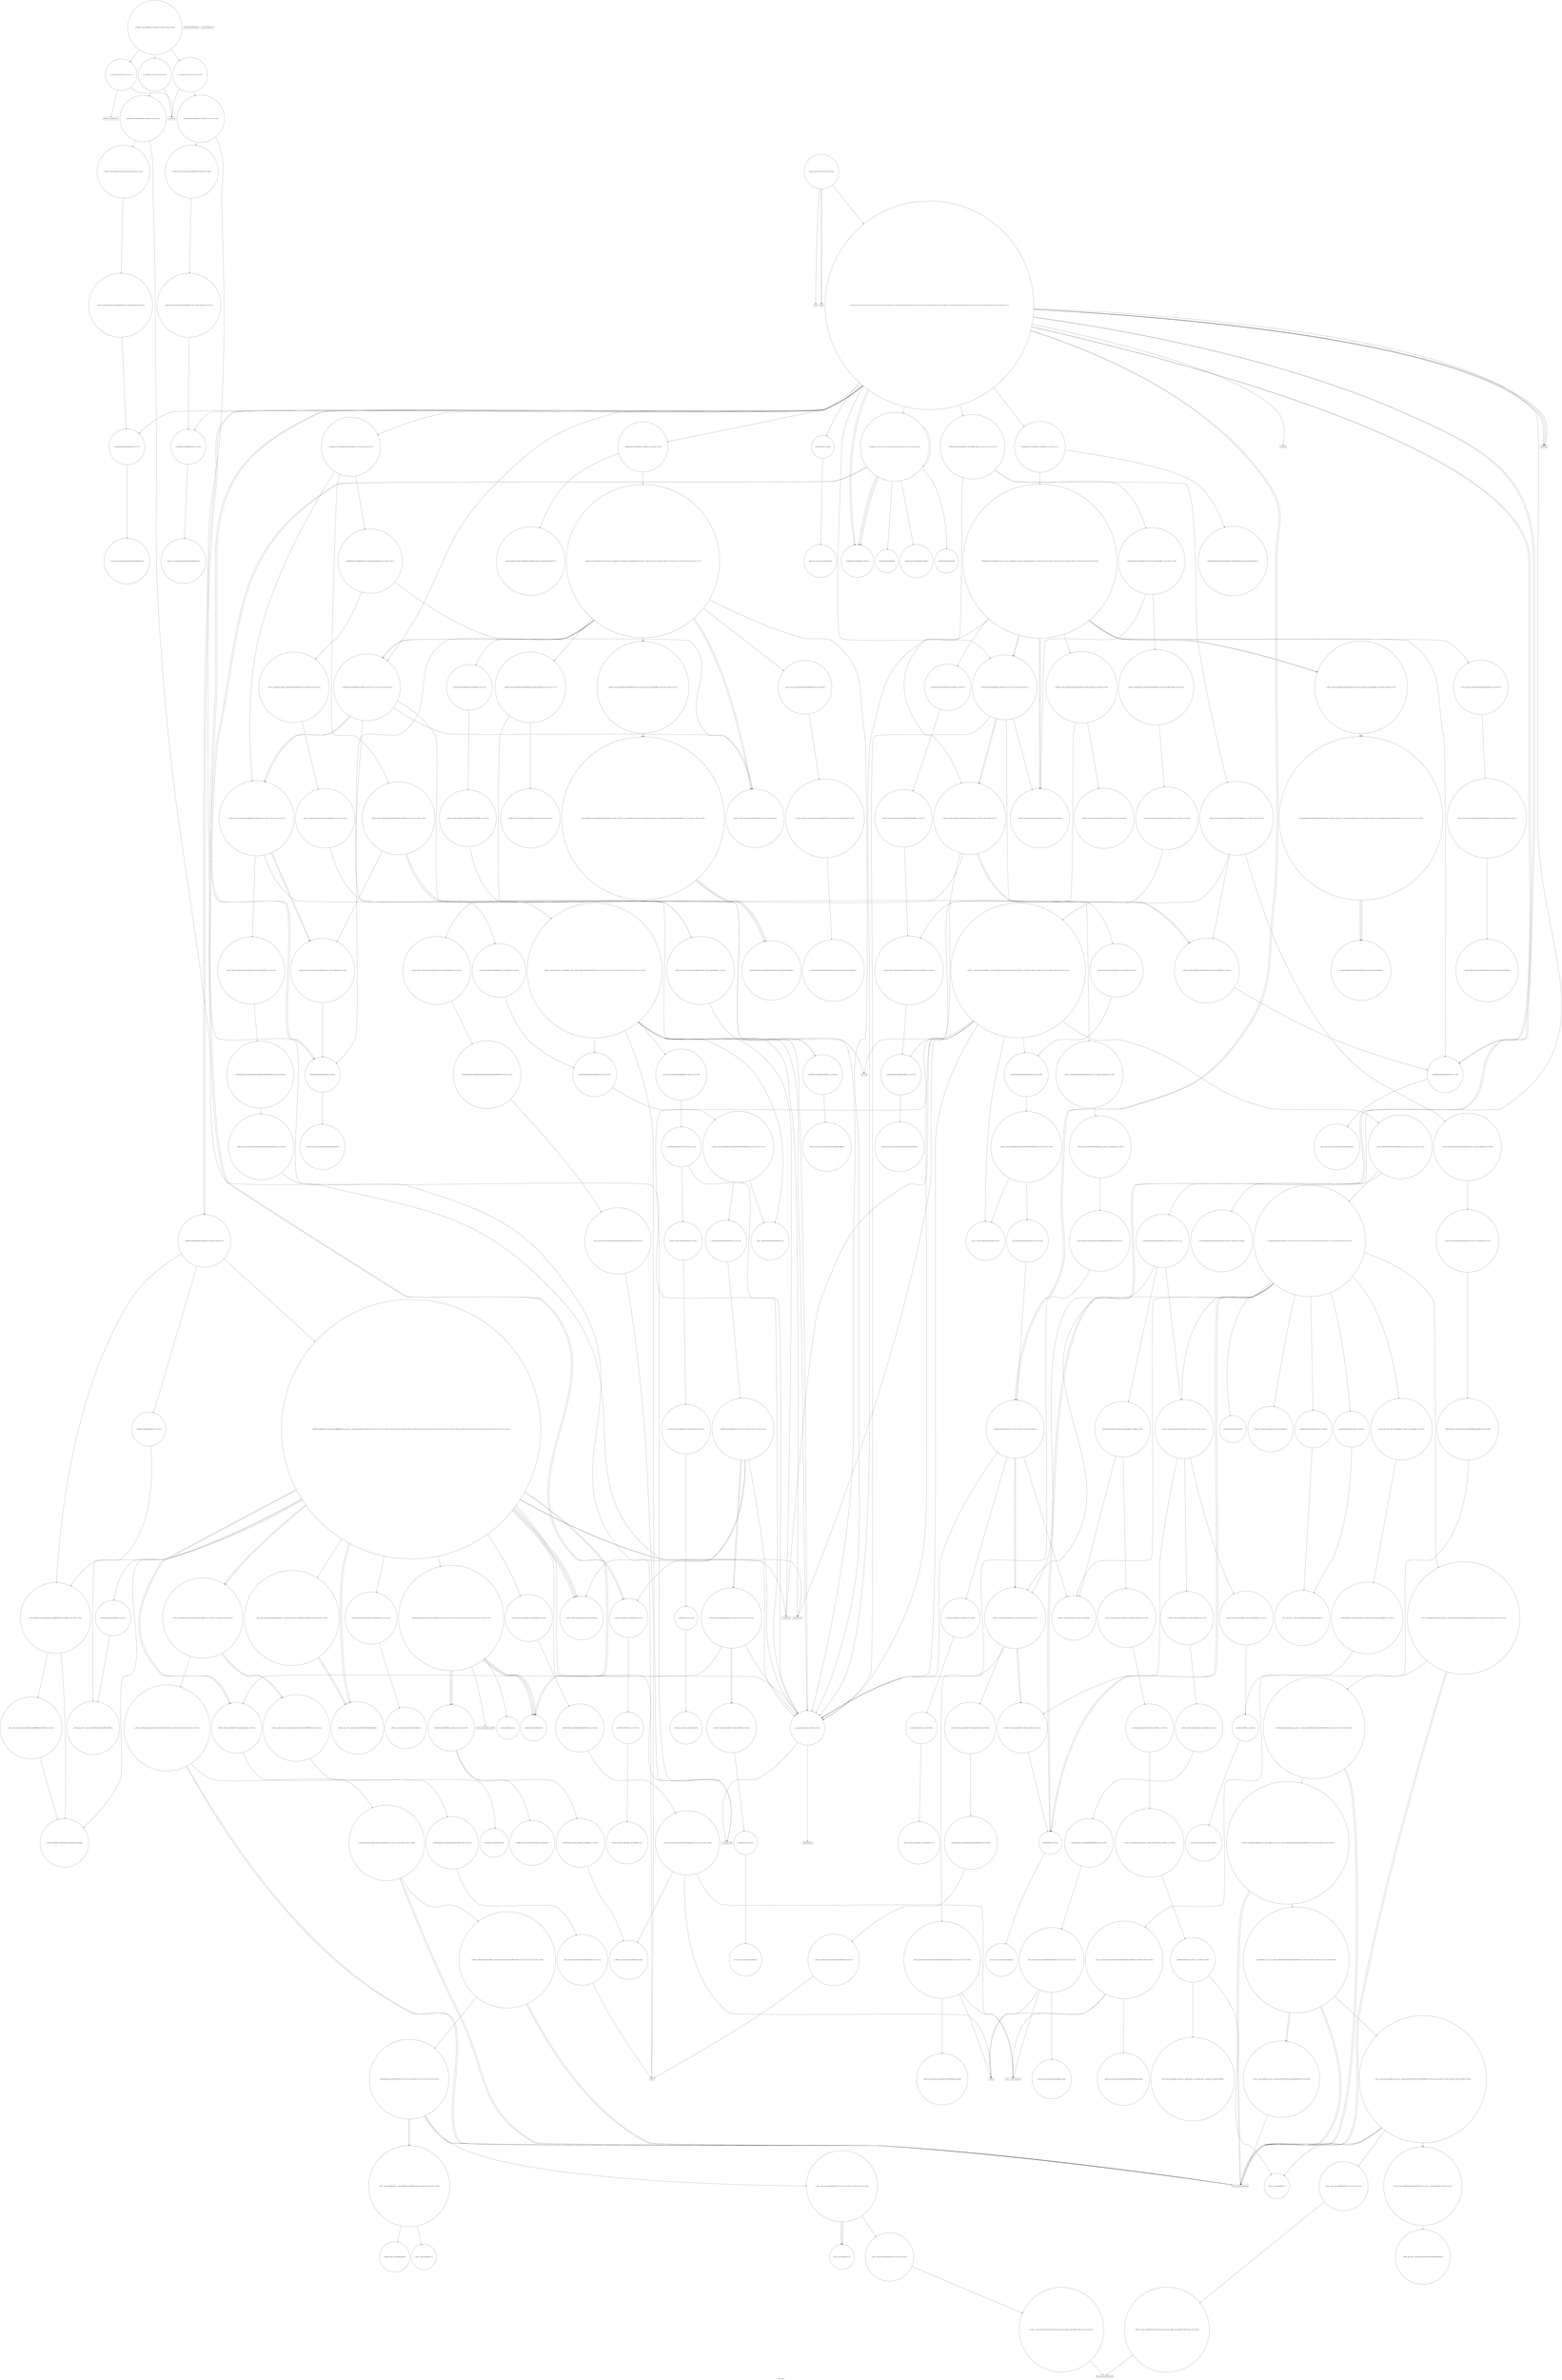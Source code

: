 digraph "Call Graph" {
	label="Call Graph";

	Node0x556609c2b2c0 [shape=record,shape=circle,label="{__cxx_global_var_init|{<s0>1|<s1>2}}"];
	Node0x556609c2b2c0:s0 -> Node0x556609c2b340[color=black];
	Node0x556609c2b2c0:s1 -> Node0x55660a0755b0[color=black];
	Node0x55660a07ce70 [shape=record,shape=circle,label="{_ZNSt12_Destroy_auxILb1EE9__destroyIPxEEvT_S3_}"];
	Node0x55660a076cb0 [shape=record,shape=Mrecord,label="{__cxa_rethrow}"];
	Node0x55660a075b30 [shape=record,shape=circle,label="{_ZNKSt6vectorIiSaIiEE4sizeEv}"];
	Node0x55660a079550 [shape=record,shape=circle,label="{_ZSt7forwardIRKSt6vectorIxSaIxEEEOT_RNSt16remove_referenceIS5_E4typeE}"];
	Node0x55660a0773b0 [shape=record,shape=circle,label="{_ZNKSt12_Vector_baseISt6vectorIiSaIiEESaIS2_EE19_M_get_Tp_allocatorEv}"];
	Node0x55660a076230 [shape=record,shape=circle,label="{_ZNSt6vectorIS_IxSaIxEESaIS1_EEaSEOS3_|{<s0>76|<s1>77}}"];
	Node0x55660a076230:s0 -> Node0x55660a079fd0[color=black];
	Node0x55660a076230:s1 -> Node0x55660a079f50[color=black];
	Node0x55660a079c50 [shape=record,shape=circle,label="{_ZSt12__miter_baseIN9__gnu_cxx17__normal_iteratorIPKxSt6vectorIxSaIxEEEEET_S8_|{<s0>350}}"];
	Node0x55660a079c50:s0 -> Node0x55660a07bb70[color=black];
	Node0x55660a077ab0 [shape=record,shape=circle,label="{_ZNSt6vectorIiSaIiEE5beginEv|{<s0>227}}"];
	Node0x55660a077ab0:s0 -> Node0x55660a07b870[color=black];
	Node0x55660a076930 [shape=record,shape=circle,label="{_ZSt8_DestroyIPSt6vectorIxSaIxEES2_EvT_S4_RSaIT0_E|{<s0>93}}"];
	Node0x55660a076930:s0 -> Node0x55660a076ab0[color=black];
	Node0x55660a07a350 [shape=record,shape=circle,label="{_ZNSt12_Vector_baseISt6vectorIxSaIxEESaIS2_EEC2ERKS3_|{<s0>373}}"];
	Node0x55660a07a350:s0 -> Node0x55660a07cff0[color=black];
	Node0x55660a07b9f0 [shape=record,shape=circle,label="{_ZSt22__uninitialized_copy_aISt13move_iteratorIPiES1_iET0_T_S4_S3_RSaIT1_E|{<s0>240|<s1>241|<s2>242}}"];
	Node0x55660a07b9f0:s0 -> Node0x55660a07bb70[color=black];
	Node0x55660a07b9f0:s1 -> Node0x55660a07bb70[color=black];
	Node0x55660a07b9f0:s2 -> Node0x55660a07baf0[color=black];
	Node0x55660a078050 [shape=record,shape=circle,label="{_ZNSt12_Vector_baseISt6vectorIiSaIiEESaIS2_EE12_Vector_implC2Ev|{<s0>107}}"];
	Node0x55660a078050:s0 -> Node0x55660a075d30[color=black];
	Node0x55660a07c0f0 [shape=record,shape=circle,label="{_ZNSt13move_iteratorIPiEC2ES0_}"];
	Node0x55660a078750 [shape=record,shape=circle,label="{_ZNSt12_Destroy_auxILb1EE9__destroyIPiEEvT_S3_}"];
	Node0x55660a07c7f0 [shape=record,shape=circle,label="{_ZNK9__gnu_cxx13new_allocatorIxE8max_sizeEv}"];
	Node0x55660a078e50 [shape=record,shape=circle,label="{_ZNSt12_Vector_baseISt6vectorIiSaIiEESaIS2_EE12_Vector_implC2ERKS3_|{<s0>142}}"];
	Node0x55660a078e50:s0 -> Node0x55660a077430[color=black];
	Node0x556609c2b340 [shape=record,shape=Mrecord,label="{_ZNSt8ios_base4InitC1Ev}"];
	Node0x55660a07cef0 [shape=record,shape=circle,label="{_ZNSt12_Vector_baseISt6vectorIxSaIxEESaIS2_EEC2EmRKS3_|{<s0>290|<s1>291|<s2>292}}"];
	Node0x55660a07cef0:s0 -> Node0x55660a07cff0[color=black];
	Node0x55660a07cef0:s1 -> Node0x55660a07d070[color=black];
	Node0x55660a07cef0:s2 -> Node0x55660a077d50[color=black];
	Node0x55660a076d30 [shape=record,shape=Mrecord,label="{__cxa_end_catch}"];
	Node0x55660a075bb0 [shape=record,shape=circle,label="{_ZNSt6vectorIiSaIiEEixEm}"];
	Node0x55660a0795d0 [shape=record,shape=circle,label="{_ZNSt6vectorIxSaIxEEC2ERKS1_|{<s0>314|<s1>315|<s2>316|<s3>317|<s4>318|<s5>319|<s6>320|<s7>321|<s8>322|<s9>323|<s10>324}}"];
	Node0x55660a0795d0:s0 -> Node0x55660a079650[color=black];
	Node0x55660a0795d0:s1 -> Node0x55660a079750[color=black];
	Node0x55660a0795d0:s2 -> Node0x55660a0796d0[color=black];
	Node0x55660a0795d0:s3 -> Node0x55660a07c2f0[color=black];
	Node0x55660a0795d0:s4 -> Node0x55660a0763b0[color=black];
	Node0x55660a0795d0:s5 -> Node0x55660a079850[color=black];
	Node0x55660a0795d0:s6 -> Node0x55660a0798d0[color=black];
	Node0x55660a0795d0:s7 -> Node0x55660a07c8f0[color=black];
	Node0x55660a0795d0:s8 -> Node0x55660a0797d0[color=black];
	Node0x55660a0795d0:s9 -> Node0x55660a0763b0[color=black];
	Node0x55660a0795d0:s10 -> Node0x55660a07c3f0[color=black];
	Node0x55660a077430 [shape=record,shape=circle,label="{_ZNSaISt6vectorIiSaIiEEEC2ERKS2_|{<s0>183}}"];
	Node0x55660a077430:s0 -> Node0x55660a078f50[color=black];
	Node0x55660a0762b0 [shape=record,shape=circle,label="{_ZNSaISt6vectorIxSaIxEEED2Ev|{<s0>78}}"];
	Node0x55660a0762b0:s0 -> Node0x55660a077f50[color=black];
	Node0x55660a079cd0 [shape=record,shape=circle,label="{_ZSt13__copy_move_aILb0EPKxPxET1_T0_S4_S3_|{<s0>351}}"];
	Node0x55660a079cd0:s0 -> Node0x55660a079dd0[color=black];
	Node0x55660a077b30 [shape=record,shape=circle,label="{_ZNSt12_Vector_baseIiSaIiEE11_M_allocateEm|{<s0>228}}"];
	Node0x55660a077b30:s0 -> Node0x55660a07b8f0[color=black];
	Node0x55660a0769b0 [shape=record,shape=circle,label="{_ZNSt12_Vector_baseISt6vectorIxSaIxEESaIS2_EE19_M_get_Tp_allocatorEv}"];
	Node0x55660a07a3d0 [shape=record,shape=circle,label="{_ZSt4swapIPSt6vectorIxSaIxEEENSt9enable_ifIXsr6__and_ISt6__not_ISt15__is_tuple_likeIT_EESt21is_move_constructibleIS7_ESt18is_move_assignableIS7_EEE5valueEvE4typeERS7_SG_|{<s0>374|<s1>375|<s2>376}}"];
	Node0x55660a07a3d0:s0 -> Node0x55660a07a450[color=black];
	Node0x55660a07a3d0:s1 -> Node0x55660a07a450[color=black];
	Node0x55660a07a3d0:s2 -> Node0x55660a07a450[color=black];
	Node0x55660a07ba70 [shape=record,shape=circle,label="{_ZSt32__make_move_if_noexcept_iteratorIiSt13move_iteratorIPiEET0_PT_|{<s0>243}}"];
	Node0x55660a07ba70:s0 -> Node0x55660a07c0f0[color=black];
	Node0x55660a0780d0 [shape=record,shape=circle,label="{_ZN9__gnu_cxx13new_allocatorISt6vectorIiSaIiEEEC2Ev}"];
	Node0x55660a07c170 [shape=record,shape=circle,label="{_ZN9__gnu_cxx13new_allocatorIiE7destroyIiEEvPT_}"];
	Node0x55660a0787d0 [shape=record,shape=circle,label="{_ZNSt12_Vector_baseIiSaIiEE13_M_deallocateEPim|{<s0>128}}"];
	Node0x55660a0787d0:s0 -> Node0x55660a0788d0[color=black];
	Node0x55660a07c870 [shape=record,shape=circle,label="{_ZSt24__uninitialized_fill_n_aIPxmxxET_S1_T0_RKT1_RSaIT2_E|{<s0>280}}"];
	Node0x55660a07c870:s0 -> Node0x55660a07c970[color=black];
	Node0x55660a078ed0 [shape=record,shape=circle,label="{_ZNSt12_Vector_baseISt6vectorIiSaIiEESaIS2_EE17_M_create_storageEm|{<s0>143}}"];
	Node0x55660a078ed0:s0 -> Node0x55660a078fd0[color=black];
	Node0x55660a075530 [shape=record,shape=Mrecord,label="{_ZNSt8ios_base4InitD1Ev}"];
	Node0x55660a07cf70 [shape=record,shape=circle,label="{_ZNSt6vectorIS_IxSaIxEESaIS1_EE18_M_fill_initializeEmRKS1_|{<s0>293|<s1>294}}"];
	Node0x55660a07cf70:s0 -> Node0x55660a0769b0[color=black];
	Node0x55660a07cf70:s1 -> Node0x55660a07d370[color=black];
	Node0x55660a076db0 [shape=record,shape=Mrecord,label="{llvm.trap}"];
	Node0x55660a075c30 [shape=record,shape=circle,label="{_Z5solvev|{<s0>30|<s1>31|<s2>32|<s3>33|<s4>34|<s5>35|<s6>36|<s7>37|<s8>38|<s9>39|<s10>40|<s11>41|<s12>42|<s13>43|<s14>44|<s15>45|<s16>46|<s17>47|<s18>48|<s19>49|<s20>50|<s21>51|<s22>52|<s23>53|<s24>54|<s25>55|<s26>56|<s27>57}}"];
	Node0x55660a075c30:s0 -> Node0x55660a075cb0[color=black];
	Node0x55660a075c30:s1 -> Node0x55660a075cb0[color=black];
	Node0x55660a075c30:s2 -> Node0x55660a075d30[color=black];
	Node0x55660a075c30:s3 -> Node0x55660a075db0[color=black];
	Node0x55660a075c30:s4 -> Node0x55660a075eb0[color=black];
	Node0x55660a075c30:s5 -> Node0x55660a0758b0[color=black];
	Node0x55660a075c30:s6 -> Node0x55660a075f30[color=black];
	Node0x55660a075c30:s7 -> Node0x55660a075cb0[color=black];
	Node0x55660a075c30:s8 -> Node0x55660a075cb0[color=black];
	Node0x55660a075c30:s9 -> Node0x55660a075ab0[color=black];
	Node0x55660a075c30:s10 -> Node0x55660a075fb0[color=black];
	Node0x55660a075c30:s11 -> Node0x55660a075ab0[color=black];
	Node0x55660a075c30:s12 -> Node0x55660a075fb0[color=black];
	Node0x55660a075c30:s13 -> Node0x55660a075f30[color=black];
	Node0x55660a075c30:s14 -> Node0x55660a076030[color=black];
	Node0x55660a075c30:s15 -> Node0x55660a0760b0[color=black];
	Node0x55660a075c30:s16 -> Node0x55660a076130[color=black];
	Node0x55660a075c30:s17 -> Node0x55660a0761b0[color=black];
	Node0x55660a075c30:s18 -> Node0x55660a076230[color=black];
	Node0x55660a075c30:s19 -> Node0x55660a075730[color=black];
	Node0x55660a075c30:s20 -> Node0x55660a0762b0[color=black];
	Node0x55660a075c30:s21 -> Node0x55660a076330[color=black];
	Node0x55660a075c30:s22 -> Node0x55660a0763b0[color=black];
	Node0x55660a075c30:s23 -> Node0x55660a075930[color=black];
	Node0x55660a075c30:s24 -> Node0x55660a076430[color=black];
	Node0x55660a075c30:s25 -> Node0x55660a0762b0[color=black];
	Node0x55660a075c30:s26 -> Node0x55660a076330[color=black];
	Node0x55660a075c30:s27 -> Node0x55660a0763b0[color=black];
	Node0x55660a079650 [shape=record,shape=circle,label="{_ZNKSt6vectorIxSaIxEE4sizeEv}"];
	Node0x55660a0774b0 [shape=record,shape=circle,label="{_ZNSt12_Vector_baseISt6vectorIiSaIiEESaIS2_EEC2ERKS3_|{<s0>184}}"];
	Node0x55660a0774b0:s0 -> Node0x55660a078e50[color=black];
	Node0x55660a076330 [shape=record,shape=circle,label="{_ZNSt6vectorIxSaIxEED2Ev|{<s0>79|<s1>80|<s2>81|<s3>82|<s4>83}}"];
	Node0x55660a076330:s0 -> Node0x55660a07c8f0[color=black];
	Node0x55660a076330:s1 -> Node0x55660a07cd70[color=black];
	Node0x55660a076330:s2 -> Node0x55660a07c3f0[color=black];
	Node0x55660a076330:s3 -> Node0x55660a07c3f0[color=black];
	Node0x55660a076330:s4 -> Node0x55660a0766b0[color=black];
	Node0x55660a079d50 [shape=record,shape=circle,label="{_ZSt12__niter_baseIPKxSt6vectorIxSaIxEEET_N9__gnu_cxx17__normal_iteratorIS5_T0_EE|{<s0>352}}"];
	Node0x55660a079d50:s0 -> Node0x55660a079e50[color=black];
	Node0x55660a077bb0 [shape=record,shape=circle,label="{_ZSt34__uninitialized_move_if_noexcept_aIPiS0_SaIiEET0_T_S3_S2_RT1_|{<s0>229|<s1>230|<s2>231}}"];
	Node0x55660a077bb0:s0 -> Node0x55660a07ba70[color=black];
	Node0x55660a077bb0:s1 -> Node0x55660a07ba70[color=black];
	Node0x55660a077bb0:s2 -> Node0x55660a07b9f0[color=black];
	Node0x55660a076a30 [shape=record,shape=circle,label="{_ZNSt12_Vector_baseISt6vectorIxSaIxEESaIS2_EED2Ev|{<s0>94|<s1>95|<s2>96|<s3>97}}"];
	Node0x55660a076a30:s0 -> Node0x55660a077cd0[color=black];
	Node0x55660a076a30:s1 -> Node0x55660a077d50[color=black];
	Node0x55660a076a30:s2 -> Node0x55660a077d50[color=black];
	Node0x55660a076a30:s3 -> Node0x55660a0766b0[color=black];
	Node0x55660a07a450 [shape=record,shape=circle,label="{_ZSt4moveIRPSt6vectorIxSaIxEEEONSt16remove_referenceIT_E4typeEOS6_}"];
	Node0x55660a07baf0 [shape=record,shape=circle,label="{_ZSt18uninitialized_copyISt13move_iteratorIPiES1_ET0_T_S4_S3_|{<s0>244|<s1>245|<s2>246}}"];
	Node0x55660a07baf0:s0 -> Node0x55660a07bb70[color=black];
	Node0x55660a07baf0:s1 -> Node0x55660a07bb70[color=black];
	Node0x55660a07baf0:s2 -> Node0x55660a07bbf0[color=black];
	Node0x55660a078150 [shape=record,shape=circle,label="{_ZSt8_DestroyIPSt6vectorIiSaIiEES2_EvT_S4_RSaIT0_E|{<s0>108}}"];
	Node0x55660a078150:s0 -> Node0x55660a0782d0[color=black];
	Node0x55660a07c1f0 [shape=record,shape=circle,label="{_ZN9__gnu_cxx13new_allocatorIxEC2Ev}"];
	Node0x55660a078850 [shape=record,shape=circle,label="{_ZNSt12_Vector_baseIiSaIiEE12_Vector_implD2Ev|{<s0>129}}"];
	Node0x55660a078850:s0 -> Node0x55660a0789d0[color=black];
	Node0x55660a07c8f0 [shape=record,shape=circle,label="{_ZNSt12_Vector_baseIxSaIxEE19_M_get_Tp_allocatorEv}"];
	Node0x55660a078f50 [shape=record,shape=circle,label="{_ZN9__gnu_cxx13new_allocatorISt6vectorIiSaIiEEEC2ERKS4_}"];
	Node0x55660a0755b0 [shape=record,shape=Mrecord,label="{__cxa_atexit}"];
	Node0x55660a07cff0 [shape=record,shape=circle,label="{_ZNSt12_Vector_baseISt6vectorIxSaIxEESaIS2_EE12_Vector_implC2ERKS3_|{<s0>295}}"];
	Node0x55660a07cff0:s0 -> Node0x55660a07a2d0[color=black];
	Node0x55660a076e30 [shape=record,shape=circle,label="{_ZNSt6vectorIiSaIiEEC2Ev|{<s0>160|<s1>161}}"];
	Node0x55660a076e30:s0 -> Node0x55660a076eb0[color=black];
	Node0x55660a076e30:s1 -> Node0x55660a0766b0[color=black];
	Node0x55660a075cb0 [shape=record,shape=Mrecord,label="{_ZNSirsERi}"];
	Node0x55660a0796d0 [shape=record,shape=circle,label="{_ZN9__gnu_cxx14__alloc_traitsISaIxEE17_S_select_on_copyERKS1_|{<s0>325}}"];
	Node0x55660a0796d0:s0 -> Node0x55660a079950[color=black];
	Node0x55660a077530 [shape=record,shape=circle,label="{_ZSt4swapIPSt6vectorIiSaIiEEENSt9enable_ifIXsr6__and_ISt6__not_ISt15__is_tuple_likeIT_EESt21is_move_constructibleIS7_ESt18is_move_assignableIS7_EEE5valueEvE4typeERS7_SG_|{<s0>185|<s1>186|<s2>187}}"];
	Node0x55660a077530:s0 -> Node0x55660a0775b0[color=black];
	Node0x55660a077530:s1 -> Node0x55660a0775b0[color=black];
	Node0x55660a077530:s2 -> Node0x55660a0775b0[color=black];
	Node0x55660a0763b0 [shape=record,shape=circle,label="{_ZNSaIxED2Ev|{<s0>84}}"];
	Node0x55660a0763b0:s0 -> Node0x55660a07c270[color=black];
	Node0x55660a079dd0 [shape=record,shape=circle,label="{_ZNSt11__copy_moveILb0ELb1ESt26random_access_iterator_tagE8__copy_mIxEEPT_PKS3_S6_S4_|{<s0>353}}"];
	Node0x55660a079dd0:s0 -> Node0x55660a07bf70[color=black];
	Node0x55660a07b470 [shape=record,shape=circle,label="{_ZNK9__gnu_cxx17__normal_iteratorIPiSt6vectorIiSaIiEEE4baseEv}"];
	Node0x55660a076ab0 [shape=record,shape=circle,label="{_ZSt8_DestroyIPSt6vectorIxSaIxEEEvT_S4_|{<s0>98}}"];
	Node0x55660a076ab0:s0 -> Node0x55660a076b30[color=black];
	Node0x55660a07a4d0 [shape=record,shape=circle,label="{_ZSt18__do_alloc_on_moveISaISt6vectorIxSaIxEEEEvRT_S5_St17integral_constantIbLb1EE|{<s0>377}}"];
	Node0x55660a07a4d0:s0 -> Node0x55660a07a550[color=black];
	Node0x55660a07bb70 [shape=record,shape=Mrecord,label="{llvm.memcpy.p0i8.p0i8.i64}"];
	Node0x55660a0781d0 [shape=record,shape=circle,label="{_ZNSt12_Vector_baseISt6vectorIiSaIiEESaIS2_EE19_M_get_Tp_allocatorEv}"];
	Node0x55660a07c270 [shape=record,shape=circle,label="{_ZN9__gnu_cxx13new_allocatorIxED2Ev}"];
	Node0x55660a0788d0 [shape=record,shape=circle,label="{_ZNSt16allocator_traitsISaIiEE10deallocateERS0_Pim|{<s0>130}}"];
	Node0x55660a0788d0:s0 -> Node0x55660a078950[color=black];
	Node0x55660a07c970 [shape=record,shape=circle,label="{_ZSt20uninitialized_fill_nIPxmxET_S1_T0_RKT1_|{<s0>281}}"];
	Node0x55660a07c970:s0 -> Node0x55660a07c9f0[color=black];
	Node0x55660a078fd0 [shape=record,shape=circle,label="{_ZNSt12_Vector_baseISt6vectorIiSaIiEESaIS2_EE11_M_allocateEm|{<s0>144}}"];
	Node0x55660a078fd0:s0 -> Node0x55660a079050[color=black];
	Node0x55660a075630 [shape=record,shape=circle,label="{__cxx_global_var_init.1|{<s0>3|<s1>4}}"];
	Node0x55660a075630:s0 -> Node0x55660a0756b0[color=black];
	Node0x55660a075630:s1 -> Node0x55660a0755b0[color=black];
	Node0x55660a07d070 [shape=record,shape=circle,label="{_ZNSt12_Vector_baseISt6vectorIxSaIxEESaIS2_EE17_M_create_storageEm|{<s0>296}}"];
	Node0x55660a07d070:s0 -> Node0x55660a07d170[color=black];
	Node0x55660a076eb0 [shape=record,shape=circle,label="{_ZNSt12_Vector_baseIiSaIiEEC2Ev|{<s0>162}}"];
	Node0x55660a076eb0:s0 -> Node0x55660a076f30[color=black];
	Node0x55660a075d30 [shape=record,shape=circle,label="{_ZNSaISt6vectorIiSaIiEEEC2Ev|{<s0>58}}"];
	Node0x55660a075d30:s0 -> Node0x55660a0780d0[color=black];
	Node0x55660a079750 [shape=record,shape=circle,label="{_ZNKSt12_Vector_baseIxSaIxEE19_M_get_Tp_allocatorEv}"];
	Node0x55660a0775b0 [shape=record,shape=circle,label="{_ZSt4moveIRPSt6vectorIiSaIiEEEONSt16remove_referenceIT_E4typeEOS6_}"];
	Node0x55660a076430 [shape=record,shape=Mrecord,label="{_ZNSolsEx}"];
	Node0x55660a079e50 [shape=record,shape=circle,label="{_ZNK9__gnu_cxx17__normal_iteratorIPKxSt6vectorIxSaIxEEE4baseEv}"];
	Node0x55660a07b4f0 [shape=record,shape=circle,label="{_ZNSt16allocator_traitsISaIiEE7destroyIiEEvRS0_PT_|{<s0>232}}"];
	Node0x55660a07b4f0:s0 -> Node0x55660a07c170[color=black];
	Node0x55660a076b30 [shape=record,shape=circle,label="{_ZNSt12_Destroy_auxILb0EE9__destroyIPSt6vectorIxSaIxEEEEvT_S6_|{<s0>99|<s1>100}}"];
	Node0x55660a076b30:s0 -> Node0x55660a077c50[color=black];
	Node0x55660a076b30:s1 -> Node0x55660a076bb0[color=black];
	Node0x55660a07a550 [shape=record,shape=circle,label="{_ZSt4moveIRSaISt6vectorIxSaIxEEEEONSt16remove_referenceIT_E4typeEOS6_}"];
	Node0x55660a07bbf0 [shape=record,shape=circle,label="{_ZNSt20__uninitialized_copyILb1EE13__uninit_copyISt13move_iteratorIPiES3_EET0_T_S6_S5_|{<s0>247|<s1>248|<s2>249}}"];
	Node0x55660a07bbf0:s0 -> Node0x55660a07bb70[color=black];
	Node0x55660a07bbf0:s1 -> Node0x55660a07bb70[color=black];
	Node0x55660a07bbf0:s2 -> Node0x55660a07bc70[color=black];
	Node0x55660a078250 [shape=record,shape=circle,label="{_ZNSt12_Vector_baseISt6vectorIiSaIiEESaIS2_EED2Ev|{<s0>109|<s1>110|<s2>111|<s3>112}}"];
	Node0x55660a078250:s0 -> Node0x55660a078ad0[color=black];
	Node0x55660a078250:s1 -> Node0x55660a078b50[color=black];
	Node0x55660a078250:s2 -> Node0x55660a078b50[color=black];
	Node0x55660a078250:s3 -> Node0x55660a0766b0[color=black];
	Node0x55660a07c2f0 [shape=record,shape=circle,label="{_ZNSt12_Vector_baseIxSaIxEEC2EmRKS0_|{<s0>263|<s1>264|<s2>265}}"];
	Node0x55660a07c2f0:s0 -> Node0x55660a07c470[color=black];
	Node0x55660a07c2f0:s1 -> Node0x55660a07c4f0[color=black];
	Node0x55660a07c2f0:s2 -> Node0x55660a07c570[color=black];
	Node0x55660a078950 [shape=record,shape=circle,label="{_ZN9__gnu_cxx13new_allocatorIiE10deallocateEPim|{<s0>131}}"];
	Node0x55660a078950:s0 -> Node0x55660a077ed0[color=black];
	Node0x55660a07c9f0 [shape=record,shape=circle,label="{_ZNSt22__uninitialized_fill_nILb1EE15__uninit_fill_nIPxmxEET_S3_T0_RKT1_|{<s0>282}}"];
	Node0x55660a07c9f0:s0 -> Node0x55660a07ca70[color=black];
	Node0x55660a079050 [shape=record,shape=circle,label="{_ZNSt16allocator_traitsISaISt6vectorIiSaIiEEEE8allocateERS3_m|{<s0>145}}"];
	Node0x55660a079050:s0 -> Node0x55660a0790d0[color=black];
	Node0x55660a0756b0 [shape=record,shape=circle,label="{_ZNSt6vectorIS_IxSaIxEESaIS1_EEC2Ev|{<s0>5|<s1>6}}"];
	Node0x55660a0756b0:s0 -> Node0x55660a076630[color=black];
	Node0x55660a0756b0:s1 -> Node0x55660a0766b0[color=black];
	Node0x55660a07d0f0 [shape=record,shape=circle,label="{_ZN9__gnu_cxx13new_allocatorISt6vectorIxSaIxEEEC2ERKS4_}"];
	Node0x55660a076f30 [shape=record,shape=circle,label="{_ZNSt12_Vector_baseIiSaIiEE12_Vector_implC2Ev|{<s0>163}}"];
	Node0x55660a076f30:s0 -> Node0x55660a076fb0[color=black];
	Node0x55660a075db0 [shape=record,shape=circle,label="{_ZNSt6vectorIS_IiSaIiEESaIS1_EEC2EmRKS2_|{<s0>59|<s1>60|<s2>61}}"];
	Node0x55660a075db0:s0 -> Node0x55660a078d50[color=black];
	Node0x55660a075db0:s1 -> Node0x55660a078dd0[color=black];
	Node0x55660a075db0:s2 -> Node0x55660a078250[color=black];
	Node0x55660a0797d0 [shape=record,shape=circle,label="{_ZSt22__uninitialized_copy_aIN9__gnu_cxx17__normal_iteratorIPKxSt6vectorIxSaIxEEEEPxxET0_T_SA_S9_RSaIT1_E|{<s0>326|<s1>327|<s2>328}}"];
	Node0x55660a0797d0:s0 -> Node0x55660a07bb70[color=black];
	Node0x55660a0797d0:s1 -> Node0x55660a07bb70[color=black];
	Node0x55660a0797d0:s2 -> Node0x55660a079a50[color=black];
	Node0x55660a077630 [shape=record,shape=circle,label="{_ZSt18__do_alloc_on_moveISaISt6vectorIiSaIiEEEEvRT_S5_St17integral_constantIbLb1EE|{<s0>188}}"];
	Node0x55660a077630:s0 -> Node0x55660a0776b0[color=black];
	Node0x55660a0764b0 [shape=record,shape=circle,label="{main|{<s0>85|<s1>86|<s2>87|<s3>88}}"];
	Node0x55660a0764b0:s0 -> Node0x55660a076530[color=black];
	Node0x55660a0764b0:s1 -> Node0x55660a0765b0[color=black];
	Node0x55660a0764b0:s2 -> Node0x55660a075c30[color=black];
	Node0x55660a0764b0:s3 -> Node0x55660a0765b0[color=black];
	Node0x55660a079ed0 [shape=record,shape=circle,label="{_ZN9__gnu_cxx17__normal_iteratorIPKxSt6vectorIxSaIxEEEC2ERKS2_}"];
	Node0x55660a07b570 [shape=record,shape=circle,label="{_ZNKSt6vectorIiSaIiEE8max_sizeEv|{<s0>233|<s1>234}}"];
	Node0x55660a07b570:s0 -> Node0x55660a07b770[color=black];
	Node0x55660a07b570:s1 -> Node0x55660a07b6f0[color=black];
	Node0x55660a076bb0 [shape=record,shape=circle,label="{_ZSt8_DestroyISt6vectorIxSaIxEEEvPT_|{<s0>101}}"];
	Node0x55660a076bb0:s0 -> Node0x55660a076330[color=black];
	Node0x55660a07a5d0 [shape=record,shape=circle,label="{_GLOBAL__sub_I_JanKuipers_2_0.cpp|{<s0>378|<s1>379|<s2>380}}"];
	Node0x55660a07a5d0:s0 -> Node0x556609c2b2c0[color=black];
	Node0x55660a07a5d0:s1 -> Node0x55660a075630[color=black];
	Node0x55660a07a5d0:s2 -> Node0x55660a0757b0[color=black];
	Node0x55660a07bc70 [shape=record,shape=circle,label="{_ZSt4copyISt13move_iteratorIPiES1_ET0_T_S4_S3_|{<s0>250|<s1>251|<s2>252|<s3>253|<s4>254}}"];
	Node0x55660a07bc70:s0 -> Node0x55660a07bb70[color=black];
	Node0x55660a07bc70:s1 -> Node0x55660a07bd70[color=black];
	Node0x55660a07bc70:s2 -> Node0x55660a07bb70[color=black];
	Node0x55660a07bc70:s3 -> Node0x55660a07bd70[color=black];
	Node0x55660a07bc70:s4 -> Node0x55660a07bcf0[color=black];
	Node0x55660a0782d0 [shape=record,shape=circle,label="{_ZSt8_DestroyIPSt6vectorIiSaIiEEEvT_S4_|{<s0>113}}"];
	Node0x55660a0782d0:s0 -> Node0x55660a078350[color=black];
	Node0x55660a07c370 [shape=record,shape=circle,label="{_ZNSt6vectorIxSaIxEE18_M_fill_initializeEmRKx|{<s0>266|<s1>267}}"];
	Node0x55660a07c370:s0 -> Node0x55660a07c8f0[color=black];
	Node0x55660a07c370:s1 -> Node0x55660a07c870[color=black];
	Node0x55660a0789d0 [shape=record,shape=circle,label="{_ZNSaIiED2Ev|{<s0>132}}"];
	Node0x55660a0789d0:s0 -> Node0x55660a078a50[color=black];
	Node0x55660a07ca70 [shape=record,shape=circle,label="{_ZSt6fill_nIPxmxET_S1_T0_RKT1_|{<s0>283|<s1>284}}"];
	Node0x55660a07ca70:s0 -> Node0x55660a07cb70[color=black];
	Node0x55660a07ca70:s1 -> Node0x55660a07caf0[color=black];
	Node0x55660a0790d0 [shape=record,shape=circle,label="{_ZN9__gnu_cxx13new_allocatorISt6vectorIiSaIiEEE8allocateEmPKv|{<s0>146|<s1>147|<s2>148}}"];
	Node0x55660a0790d0:s0 -> Node0x55660a079150[color=black];
	Node0x55660a0790d0:s1 -> Node0x55660a0791d0[color=black];
	Node0x55660a0790d0:s2 -> Node0x55660a079250[color=black];
	Node0x55660a075730 [shape=record,shape=circle,label="{_ZNSt6vectorIS_IxSaIxEESaIS1_EED2Ev|{<s0>7|<s1>8|<s2>9|<s3>10|<s4>11}}"];
	Node0x55660a075730:s0 -> Node0x55660a0769b0[color=black];
	Node0x55660a075730:s1 -> Node0x55660a076930[color=black];
	Node0x55660a075730:s2 -> Node0x55660a076a30[color=black];
	Node0x55660a075730:s3 -> Node0x55660a076a30[color=black];
	Node0x55660a075730:s4 -> Node0x55660a0766b0[color=black];
	Node0x55660a07d170 [shape=record,shape=circle,label="{_ZNSt12_Vector_baseISt6vectorIxSaIxEESaIS2_EE11_M_allocateEm|{<s0>297}}"];
	Node0x55660a07d170:s0 -> Node0x55660a07d1f0[color=black];
	Node0x55660a076fb0 [shape=record,shape=circle,label="{_ZNSaIiEC2Ev|{<s0>164}}"];
	Node0x55660a076fb0:s0 -> Node0x55660a077030[color=black];
	Node0x55660a075e30 [shape=record,shape=Mrecord,label="{__gxx_personality_v0}"];
	Node0x55660a079850 [shape=record,shape=circle,label="{_ZNKSt6vectorIxSaIxEE5beginEv|{<s0>329}}"];
	Node0x55660a079850:s0 -> Node0x55660a079ed0[color=black];
	Node0x55660a0776b0 [shape=record,shape=circle,label="{_ZSt4moveIRSaISt6vectorIiSaIiEEEEONSt16remove_referenceIT_E4typeEOS6_}"];
	Node0x55660a076530 [shape=record,shape=Mrecord,label="{scanf}"];
	Node0x55660a079f50 [shape=record,shape=circle,label="{_ZNSt6vectorIS_IxSaIxEESaIS1_EE14_M_move_assignEOS3_St17integral_constantIbLb1EE|{<s0>354|<s1>355|<s2>356|<s3>357|<s4>358|<s5>359|<s6>360|<s7>361|<s8>362|<s9>363|<s10>364}}"];
	Node0x55660a079f50:s0 -> Node0x55660a07a050[color=black];
	Node0x55660a079f50:s1 -> Node0x55660a07a0d0[color=black];
	Node0x55660a079f50:s2 -> Node0x55660a0762b0[color=black];
	Node0x55660a079f50:s3 -> Node0x55660a07a150[color=black];
	Node0x55660a079f50:s4 -> Node0x55660a07a150[color=black];
	Node0x55660a079f50:s5 -> Node0x55660a0769b0[color=black];
	Node0x55660a079f50:s6 -> Node0x55660a0769b0[color=black];
	Node0x55660a079f50:s7 -> Node0x55660a07a1d0[color=black];
	Node0x55660a079f50:s8 -> Node0x55660a075730[color=black];
	Node0x55660a079f50:s9 -> Node0x55660a075730[color=black];
	Node0x55660a079f50:s10 -> Node0x55660a0766b0[color=black];
	Node0x55660a07b5f0 [shape=record,shape=Mrecord,label="{_ZSt20__throw_length_errorPKc}"];
	Node0x55660a077c50 [shape=record,shape=circle,label="{_ZSt11__addressofISt6vectorIxSaIxEEEPT_RS3_}"];
	Node0x55660a07bcf0 [shape=record,shape=circle,label="{_ZSt14__copy_move_a2ILb1EPiS0_ET1_T0_S2_S1_|{<s0>255|<s1>256|<s2>257|<s3>258}}"];
	Node0x55660a07bcf0:s0 -> Node0x55660a07be70[color=black];
	Node0x55660a07bcf0:s1 -> Node0x55660a07be70[color=black];
	Node0x55660a07bcf0:s2 -> Node0x55660a07be70[color=black];
	Node0x55660a07bcf0:s3 -> Node0x55660a07bdf0[color=black];
	Node0x55660a078350 [shape=record,shape=circle,label="{_ZNSt12_Destroy_auxILb0EE9__destroyIPSt6vectorIiSaIiEEEEvT_S6_|{<s0>114|<s1>115}}"];
	Node0x55660a078350:s0 -> Node0x55660a078450[color=black];
	Node0x55660a078350:s1 -> Node0x55660a0783d0[color=black];
	Node0x55660a07c3f0 [shape=record,shape=circle,label="{_ZNSt12_Vector_baseIxSaIxEED2Ev|{<s0>268|<s1>269|<s2>270|<s3>271}}"];
	Node0x55660a07c3f0:s0 -> Node0x55660a07cbf0[color=black];
	Node0x55660a07c3f0:s1 -> Node0x55660a07c570[color=black];
	Node0x55660a07c3f0:s2 -> Node0x55660a07c570[color=black];
	Node0x55660a07c3f0:s3 -> Node0x55660a0766b0[color=black];
	Node0x55660a078a50 [shape=record,shape=circle,label="{_ZN9__gnu_cxx13new_allocatorIiED2Ev}"];
	Node0x55660a07caf0 [shape=record,shape=circle,label="{_ZSt10__fill_n_aIPxmxEN9__gnu_cxx11__enable_ifIXsr11__is_scalarIT1_EE7__valueET_E6__typeES4_T0_RKS3_}"];
	Node0x55660a079150 [shape=record,shape=circle,label="{_ZNK9__gnu_cxx13new_allocatorISt6vectorIiSaIiEEE8max_sizeEv}"];
	Node0x55660a0757b0 [shape=record,shape=circle,label="{__cxx_global_var_init.2|{<s0>12|<s1>13}}"];
	Node0x55660a0757b0:s0 -> Node0x55660a075830[color=black];
	Node0x55660a0757b0:s1 -> Node0x55660a0755b0[color=black];
	Node0x55660a07d1f0 [shape=record,shape=circle,label="{_ZNSt16allocator_traitsISaISt6vectorIxSaIxEEEE8allocateERS3_m|{<s0>298}}"];
	Node0x55660a07d1f0:s0 -> Node0x55660a07d270[color=black];
	Node0x55660a077030 [shape=record,shape=circle,label="{_ZN9__gnu_cxx13new_allocatorIiEC2Ev}"];
	Node0x55660a075eb0 [shape=record,shape=circle,label="{_ZNSt6vectorIS_IiSaIiEESaIS1_EEaSEOS3_|{<s0>62|<s1>63}}"];
	Node0x55660a075eb0:s0 -> Node0x55660a077130[color=black];
	Node0x55660a075eb0:s1 -> Node0x55660a0770b0[color=black];
	Node0x55660a0798d0 [shape=record,shape=circle,label="{_ZNKSt6vectorIxSaIxEE3endEv|{<s0>330}}"];
	Node0x55660a0798d0:s0 -> Node0x55660a079ed0[color=black];
	Node0x55660a077730 [shape=record,shape=circle,label="{_ZNSt16allocator_traitsISaIiEE9constructIiJRKiEEEvRS0_PT_DpOT0_|{<s0>189|<s1>190}}"];
	Node0x55660a077730:s0 -> Node0x55660a077930[color=black];
	Node0x55660a077730:s1 -> Node0x55660a0778b0[color=black];
	Node0x55660a0765b0 [shape=record,shape=Mrecord,label="{printf}"];
	Node0x55660a079fd0 [shape=record,shape=circle,label="{_ZSt4moveIRSt6vectorIS0_IxSaIxEESaIS2_EEEONSt16remove_referenceIT_E4typeEOS7_}"];
	Node0x55660a07b670 [shape=record,shape=circle,label="{_ZSt3maxImERKT_S2_S2_}"];
	Node0x55660a077cd0 [shape=record,shape=circle,label="{_ZNSt12_Vector_baseISt6vectorIxSaIxEESaIS2_EE13_M_deallocateEPS2_m|{<s0>102}}"];
	Node0x55660a077cd0:s0 -> Node0x55660a077dd0[color=black];
	Node0x55660a07bd70 [shape=record,shape=circle,label="{_ZSt12__miter_baseIPiEDTcl12__miter_basecldtfp_4baseEEESt13move_iteratorIT_E|{<s0>259|<s1>260}}"];
	Node0x55660a07bd70:s0 -> Node0x55660a07c070[color=black];
	Node0x55660a07bd70:s1 -> Node0x55660a07bff0[color=black];
	Node0x55660a0783d0 [shape=record,shape=circle,label="{_ZSt8_DestroyISt6vectorIiSaIiEEEvPT_|{<s0>116}}"];
	Node0x55660a0783d0:s0 -> Node0x55660a0784d0[color=black];
	Node0x55660a07c470 [shape=record,shape=circle,label="{_ZNSt12_Vector_baseIxSaIxEE12_Vector_implC2ERKS0_|{<s0>272}}"];
	Node0x55660a07c470:s0 -> Node0x55660a0799d0[color=black];
	Node0x55660a078ad0 [shape=record,shape=circle,label="{_ZNSt12_Vector_baseISt6vectorIiSaIiEESaIS2_EE13_M_deallocateEPS2_m|{<s0>133}}"];
	Node0x55660a078ad0:s0 -> Node0x55660a078bd0[color=black];
	Node0x55660a07cb70 [shape=record,shape=circle,label="{_ZSt12__niter_baseIPxET_S1_}"];
	Node0x55660a0791d0 [shape=record,shape=Mrecord,label="{_ZSt17__throw_bad_allocv}"];
	Node0x55660a075830 [shape=record,shape=circle,label="{_ZNSt6vectorIS_IiSaIiEESaIS1_EEC2Ev|{<s0>14|<s1>15}}"];
	Node0x55660a075830:s0 -> Node0x55660a077fd0[color=black];
	Node0x55660a075830:s1 -> Node0x55660a0766b0[color=black];
	Node0x55660a07d270 [shape=record,shape=circle,label="{_ZN9__gnu_cxx13new_allocatorISt6vectorIxSaIxEEE8allocateEmPKv|{<s0>299|<s1>300|<s2>301}}"];
	Node0x55660a07d270:s0 -> Node0x55660a07d2f0[color=black];
	Node0x55660a07d270:s1 -> Node0x55660a0791d0[color=black];
	Node0x55660a07d270:s2 -> Node0x55660a079250[color=black];
	Node0x55660a0770b0 [shape=record,shape=circle,label="{_ZNSt6vectorIS_IiSaIiEESaIS1_EE14_M_move_assignEOS3_St17integral_constantIbLb1EE|{<s0>165|<s1>166|<s2>167|<s3>168|<s4>169|<s5>170|<s6>171|<s7>172|<s8>173|<s9>174|<s10>175}}"];
	Node0x55660a0770b0:s0 -> Node0x55660a0771b0[color=black];
	Node0x55660a0770b0:s1 -> Node0x55660a077230[color=black];
	Node0x55660a0770b0:s2 -> Node0x55660a075f30[color=black];
	Node0x55660a0770b0:s3 -> Node0x55660a0772b0[color=black];
	Node0x55660a0770b0:s4 -> Node0x55660a0772b0[color=black];
	Node0x55660a0770b0:s5 -> Node0x55660a0781d0[color=black];
	Node0x55660a0770b0:s6 -> Node0x55660a0781d0[color=black];
	Node0x55660a0770b0:s7 -> Node0x55660a077330[color=black];
	Node0x55660a0770b0:s8 -> Node0x55660a0758b0[color=black];
	Node0x55660a0770b0:s9 -> Node0x55660a0758b0[color=black];
	Node0x55660a0770b0:s10 -> Node0x55660a0766b0[color=black];
	Node0x55660a075f30 [shape=record,shape=circle,label="{_ZNSaISt6vectorIiSaIiEEED2Ev|{<s0>64}}"];
	Node0x55660a075f30:s0 -> Node0x55660a078cd0[color=black];
	Node0x55660a079950 [shape=record,shape=circle,label="{_ZNSt16allocator_traitsISaIxEE37select_on_container_copy_constructionERKS0_|{<s0>331}}"];
	Node0x55660a079950:s0 -> Node0x55660a0799d0[color=black];
	Node0x55660a0777b0 [shape=record,shape=circle,label="{_ZNSt6vectorIiSaIiEE17_M_realloc_insertIJRKiEEEvN9__gnu_cxx17__normal_iteratorIPiS1_EEDpOT_|{<s0>191|<s1>192|<s2>193|<s3>194|<s4>195|<s5>196|<s6>197|<s7>198|<s8>199|<s9>200|<s10>201|<s11>202|<s12>203|<s13>204|<s14>205|<s15>206|<s16>207|<s17>208|<s18>209|<s19>210|<s20>211|<s21>212|<s22>213}}"];
	Node0x55660a0777b0:s0 -> Node0x55660a0779b0[color=black];
	Node0x55660a0777b0:s1 -> Node0x55660a077ab0[color=black];
	Node0x55660a0777b0:s2 -> Node0x55660a077a30[color=black];
	Node0x55660a0777b0:s3 -> Node0x55660a077b30[color=black];
	Node0x55660a0777b0:s4 -> Node0x55660a077930[color=black];
	Node0x55660a0777b0:s5 -> Node0x55660a077730[color=black];
	Node0x55660a0777b0:s6 -> Node0x55660a07b470[color=black];
	Node0x55660a0777b0:s7 -> Node0x55660a0785d0[color=black];
	Node0x55660a0777b0:s8 -> Node0x55660a077bb0[color=black];
	Node0x55660a0777b0:s9 -> Node0x55660a07b470[color=black];
	Node0x55660a0777b0:s10 -> Node0x55660a0785d0[color=black];
	Node0x55660a0777b0:s11 -> Node0x55660a077bb0[color=black];
	Node0x55660a0777b0:s12 -> Node0x55660a076730[color=black];
	Node0x55660a0777b0:s13 -> Node0x55660a07b4f0[color=black];
	Node0x55660a0777b0:s14 -> Node0x55660a076d30[color=black];
	Node0x55660a0777b0:s15 -> Node0x55660a0785d0[color=black];
	Node0x55660a0777b0:s16 -> Node0x55660a078550[color=black];
	Node0x55660a0777b0:s17 -> Node0x55660a0787d0[color=black];
	Node0x55660a0777b0:s18 -> Node0x55660a076cb0[color=black];
	Node0x55660a0777b0:s19 -> Node0x55660a0785d0[color=black];
	Node0x55660a0777b0:s20 -> Node0x55660a078550[color=black];
	Node0x55660a0777b0:s21 -> Node0x55660a0787d0[color=black];
	Node0x55660a0777b0:s22 -> Node0x55660a0766b0[color=black];
	Node0x55660a076630 [shape=record,shape=circle,label="{_ZNSt12_Vector_baseISt6vectorIxSaIxEESaIS2_EEC2Ev|{<s0>89}}"];
	Node0x55660a076630:s0 -> Node0x55660a076830[color=black];
	Node0x55660a07a050 [shape=record,shape=circle,label="{_ZNKSt12_Vector_baseISt6vectorIxSaIxEESaIS2_EE13get_allocatorEv|{<s0>365|<s1>366}}"];
	Node0x55660a07a050:s0 -> Node0x55660a07a250[color=black];
	Node0x55660a07a050:s1 -> Node0x55660a07a2d0[color=black];
	Node0x55660a07b6f0 [shape=record,shape=circle,label="{_ZNSt16allocator_traitsISaIiEE8max_sizeERKS0_|{<s0>235}}"];
	Node0x55660a07b6f0:s0 -> Node0x55660a07b7f0[color=black];
	Node0x55660a077d50 [shape=record,shape=circle,label="{_ZNSt12_Vector_baseISt6vectorIxSaIxEESaIS2_EE12_Vector_implD2Ev|{<s0>103}}"];
	Node0x55660a077d50:s0 -> Node0x55660a0762b0[color=black];
	Node0x55660a07bdf0 [shape=record,shape=circle,label="{_ZSt13__copy_move_aILb1EPiS0_ET1_T0_S2_S1_|{<s0>261}}"];
	Node0x55660a07bdf0:s0 -> Node0x55660a07bef0[color=black];
	Node0x55660a078450 [shape=record,shape=circle,label="{_ZSt11__addressofISt6vectorIiSaIiEEEPT_RS3_}"];
	Node0x55660a07c4f0 [shape=record,shape=circle,label="{_ZNSt12_Vector_baseIxSaIxEE17_M_create_storageEm|{<s0>273}}"];
	Node0x55660a07c4f0:s0 -> Node0x55660a07c670[color=black];
	Node0x55660a078b50 [shape=record,shape=circle,label="{_ZNSt12_Vector_baseISt6vectorIiSaIiEESaIS2_EE12_Vector_implD2Ev|{<s0>134}}"];
	Node0x55660a078b50:s0 -> Node0x55660a075f30[color=black];
	Node0x55660a07cbf0 [shape=record,shape=circle,label="{_ZNSt12_Vector_baseIxSaIxEE13_M_deallocateEPxm|{<s0>285}}"];
	Node0x55660a07cbf0:s0 -> Node0x55660a07cc70[color=black];
	Node0x55660a079250 [shape=record,shape=Mrecord,label="{_Znwm}"];
	Node0x55660a0758b0 [shape=record,shape=circle,label="{_ZNSt6vectorIS_IiSaIiEESaIS1_EED2Ev|{<s0>16|<s1>17|<s2>18|<s3>19|<s4>20}}"];
	Node0x55660a0758b0:s0 -> Node0x55660a0781d0[color=black];
	Node0x55660a0758b0:s1 -> Node0x55660a078150[color=black];
	Node0x55660a0758b0:s2 -> Node0x55660a078250[color=black];
	Node0x55660a0758b0:s3 -> Node0x55660a078250[color=black];
	Node0x55660a0758b0:s4 -> Node0x55660a0766b0[color=black];
	Node0x55660a07d2f0 [shape=record,shape=circle,label="{_ZNK9__gnu_cxx13new_allocatorISt6vectorIxSaIxEEE8max_sizeEv}"];
	Node0x55660a077130 [shape=record,shape=circle,label="{_ZSt4moveIRSt6vectorIS0_IiSaIiEESaIS2_EEEONSt16remove_referenceIT_E4typeEOS7_}"];
	Node0x55660a075fb0 [shape=record,shape=circle,label="{_ZNSt6vectorIiSaIiEE9push_backERKi|{<s0>65|<s1>66|<s2>67}}"];
	Node0x55660a075fb0:s0 -> Node0x55660a077730[color=black];
	Node0x55660a075fb0:s1 -> Node0x55660a077830[color=black];
	Node0x55660a075fb0:s2 -> Node0x55660a0777b0[color=black];
	Node0x55660a0799d0 [shape=record,shape=circle,label="{_ZNSaIxEC2ERKS_|{<s0>332}}"];
	Node0x55660a0799d0:s0 -> Node0x55660a07c5f0[color=black];
	Node0x55660a077830 [shape=record,shape=circle,label="{_ZNSt6vectorIiSaIiEE3endEv|{<s0>214}}"];
	Node0x55660a077830:s0 -> Node0x55660a07b870[color=black];
	Node0x55660a0766b0 [shape=record,shape=circle,label="{__clang_call_terminate|{<s0>90|<s1>91}}"];
	Node0x55660a0766b0:s0 -> Node0x55660a076730[color=black];
	Node0x55660a0766b0:s1 -> Node0x55660a0767b0[color=black];
	Node0x55660a07a0d0 [shape=record,shape=circle,label="{_ZNSt6vectorIS_IxSaIxEESaIS1_EEC2ERKS2_|{<s0>367}}"];
	Node0x55660a07a0d0:s0 -> Node0x55660a07a350[color=black];
	Node0x55660a07b770 [shape=record,shape=circle,label="{_ZNKSt12_Vector_baseIiSaIiEE19_M_get_Tp_allocatorEv}"];
	Node0x55660a077dd0 [shape=record,shape=circle,label="{_ZNSt16allocator_traitsISaISt6vectorIxSaIxEEEE10deallocateERS3_PS2_m|{<s0>104}}"];
	Node0x55660a077dd0:s0 -> Node0x55660a077e50[color=black];
	Node0x55660a07be70 [shape=record,shape=circle,label="{_ZSt12__niter_baseIPiET_S1_}"];
	Node0x55660a0784d0 [shape=record,shape=circle,label="{_ZNSt6vectorIiSaIiEED2Ev|{<s0>117|<s1>118|<s2>119|<s3>120|<s4>121}}"];
	Node0x55660a0784d0:s0 -> Node0x55660a0785d0[color=black];
	Node0x55660a0784d0:s1 -> Node0x55660a078550[color=black];
	Node0x55660a0784d0:s2 -> Node0x55660a078650[color=black];
	Node0x55660a0784d0:s3 -> Node0x55660a078650[color=black];
	Node0x55660a0784d0:s4 -> Node0x55660a0766b0[color=black];
	Node0x55660a07c570 [shape=record,shape=circle,label="{_ZNSt12_Vector_baseIxSaIxEE12_Vector_implD2Ev|{<s0>274}}"];
	Node0x55660a07c570:s0 -> Node0x55660a0763b0[color=black];
	Node0x55660a078bd0 [shape=record,shape=circle,label="{_ZNSt16allocator_traitsISaISt6vectorIiSaIiEEEE10deallocateERS3_PS2_m|{<s0>135}}"];
	Node0x55660a078bd0:s0 -> Node0x55660a078c50[color=black];
	Node0x55660a07cc70 [shape=record,shape=circle,label="{_ZNSt16allocator_traitsISaIxEE10deallocateERS0_Pxm|{<s0>286}}"];
	Node0x55660a07cc70:s0 -> Node0x55660a07ccf0[color=black];
	Node0x55660a0792d0 [shape=record,shape=circle,label="{_ZSt27__uninitialized_default_n_aIPSt6vectorIiSaIiEEmS2_ET_S4_T0_RSaIT1_E|{<s0>149}}"];
	Node0x55660a0792d0:s0 -> Node0x55660a079350[color=black];
	Node0x55660a075930 [shape=record,shape=circle,label="{_Z2goiii|{<s0>21|<s1>22|<s2>23|<s3>24|<s4>25|<s5>26|<s6>27|<s7>28|<s8>29}}"];
	Node0x55660a075930:s0 -> Node0x55660a0759b0[color=black];
	Node0x55660a075930:s1 -> Node0x55660a075a30[color=black];
	Node0x55660a075930:s2 -> Node0x55660a075ab0[color=black];
	Node0x55660a075930:s3 -> Node0x55660a075b30[color=black];
	Node0x55660a075930:s4 -> Node0x55660a075ab0[color=black];
	Node0x55660a075930:s5 -> Node0x55660a075b30[color=black];
	Node0x55660a075930:s6 -> Node0x55660a075ab0[color=black];
	Node0x55660a075930:s7 -> Node0x55660a075bb0[color=black];
	Node0x55660a075930:s8 -> Node0x55660a075930[color=black];
	Node0x55660a07d370 [shape=record,shape=circle,label="{_ZSt24__uninitialized_fill_n_aIPSt6vectorIxSaIxEEmS2_S2_ET_S4_T0_RKT1_RSaIT2_E|{<s0>302}}"];
	Node0x55660a07d370:s0 -> Node0x55660a07d3f0[color=black];
	Node0x55660a0771b0 [shape=record,shape=circle,label="{_ZNKSt12_Vector_baseISt6vectorIiSaIiEESaIS2_EE13get_allocatorEv|{<s0>176|<s1>177}}"];
	Node0x55660a0771b0:s0 -> Node0x55660a0773b0[color=black];
	Node0x55660a0771b0:s1 -> Node0x55660a077430[color=black];
	Node0x55660a076030 [shape=record,shape=circle,label="{_ZNSaIxEC2Ev|{<s0>68}}"];
	Node0x55660a076030:s0 -> Node0x55660a07c1f0[color=black];
	Node0x55660a079a50 [shape=record,shape=circle,label="{_ZSt18uninitialized_copyIN9__gnu_cxx17__normal_iteratorIPKxSt6vectorIxSaIxEEEEPxET0_T_SA_S9_|{<s0>333|<s1>334|<s2>335}}"];
	Node0x55660a079a50:s0 -> Node0x55660a07bb70[color=black];
	Node0x55660a079a50:s1 -> Node0x55660a07bb70[color=black];
	Node0x55660a079a50:s2 -> Node0x55660a079ad0[color=black];
	Node0x55660a0778b0 [shape=record,shape=circle,label="{_ZN9__gnu_cxx13new_allocatorIiE9constructIiJRKiEEEvPT_DpOT0_|{<s0>215}}"];
	Node0x55660a0778b0:s0 -> Node0x55660a077930[color=black];
	Node0x55660a076730 [shape=record,shape=Mrecord,label="{__cxa_begin_catch}"];
	Node0x55660a07a150 [shape=record,shape=circle,label="{_ZNSt12_Vector_baseISt6vectorIxSaIxEESaIS2_EE12_Vector_impl12_M_swap_dataERS5_|{<s0>368|<s1>369|<s2>370}}"];
	Node0x55660a07a150:s0 -> Node0x55660a07a3d0[color=black];
	Node0x55660a07a150:s1 -> Node0x55660a07a3d0[color=black];
	Node0x55660a07a150:s2 -> Node0x55660a07a3d0[color=black];
	Node0x55660a07b7f0 [shape=record,shape=circle,label="{_ZNK9__gnu_cxx13new_allocatorIiE8max_sizeEv}"];
	Node0x55660a077e50 [shape=record,shape=circle,label="{_ZN9__gnu_cxx13new_allocatorISt6vectorIxSaIxEEE10deallocateEPS3_m|{<s0>105}}"];
	Node0x55660a077e50:s0 -> Node0x55660a077ed0[color=black];
	Node0x55660a07bef0 [shape=record,shape=circle,label="{_ZNSt11__copy_moveILb1ELb1ESt26random_access_iterator_tagE8__copy_mIiEEPT_PKS3_S6_S4_|{<s0>262}}"];
	Node0x55660a07bef0:s0 -> Node0x55660a07bf70[color=black];
	Node0x55660a078550 [shape=record,shape=circle,label="{_ZSt8_DestroyIPiiEvT_S1_RSaIT0_E|{<s0>122}}"];
	Node0x55660a078550:s0 -> Node0x55660a0786d0[color=black];
	Node0x55660a07c5f0 [shape=record,shape=circle,label="{_ZN9__gnu_cxx13new_allocatorIxEC2ERKS1_}"];
	Node0x55660a078c50 [shape=record,shape=circle,label="{_ZN9__gnu_cxx13new_allocatorISt6vectorIiSaIiEEE10deallocateEPS3_m|{<s0>136}}"];
	Node0x55660a078c50:s0 -> Node0x55660a077ed0[color=black];
	Node0x55660a07ccf0 [shape=record,shape=circle,label="{_ZN9__gnu_cxx13new_allocatorIxE10deallocateEPxm|{<s0>287}}"];
	Node0x55660a07ccf0:s0 -> Node0x55660a077ed0[color=black];
	Node0x55660a079350 [shape=record,shape=circle,label="{_ZSt25__uninitialized_default_nIPSt6vectorIiSaIiEEmET_S4_T0_|{<s0>150}}"];
	Node0x55660a079350:s0 -> Node0x55660a0793d0[color=black];
	Node0x55660a0759b0 [shape=record,shape=circle,label="{_ZNSt6vectorIS_IxSaIxEESaIS1_EEixEm}"];
	Node0x55660a07d3f0 [shape=record,shape=circle,label="{_ZSt20uninitialized_fill_nIPSt6vectorIxSaIxEEmS2_ET_S4_T0_RKT1_|{<s0>303}}"];
	Node0x55660a07d3f0:s0 -> Node0x55660a079450[color=black];
	Node0x55660a077230 [shape=record,shape=circle,label="{_ZNSt6vectorIS_IiSaIiEESaIS1_EEC2ERKS2_|{<s0>178}}"];
	Node0x55660a077230:s0 -> Node0x55660a0774b0[color=black];
	Node0x55660a0760b0 [shape=record,shape=circle,label="{_ZNSt6vectorIxSaIxEEC2EmRKxRKS0_|{<s0>69|<s1>70|<s2>71}}"];
	Node0x55660a0760b0:s0 -> Node0x55660a07c2f0[color=black];
	Node0x55660a0760b0:s1 -> Node0x55660a07c370[color=black];
	Node0x55660a0760b0:s2 -> Node0x55660a07c3f0[color=black];
	Node0x55660a079ad0 [shape=record,shape=circle,label="{_ZNSt20__uninitialized_copyILb1EE13__uninit_copyIN9__gnu_cxx17__normal_iteratorIPKxSt6vectorIxSaIxEEEEPxEET0_T_SC_SB_|{<s0>336|<s1>337|<s2>338}}"];
	Node0x55660a079ad0:s0 -> Node0x55660a07bb70[color=black];
	Node0x55660a079ad0:s1 -> Node0x55660a07bb70[color=black];
	Node0x55660a079ad0:s2 -> Node0x55660a079b50[color=black];
	Node0x55660a077930 [shape=record,shape=circle,label="{_ZSt7forwardIRKiEOT_RNSt16remove_referenceIS2_E4typeE}"];
	Node0x55660a0767b0 [shape=record,shape=Mrecord,label="{_ZSt9terminatev}"];
	Node0x55660a07a1d0 [shape=record,shape=circle,label="{_ZSt15__alloc_on_moveISaISt6vectorIxSaIxEEEEvRT_S5_|{<s0>371}}"];
	Node0x55660a07a1d0:s0 -> Node0x55660a07a4d0[color=black];
	Node0x55660a07b870 [shape=record,shape=circle,label="{_ZN9__gnu_cxx17__normal_iteratorIPiSt6vectorIiSaIiEEEC2ERKS1_}"];
	Node0x55660a077ed0 [shape=record,shape=Mrecord,label="{_ZdlPv}"];
	Node0x55660a07bf70 [shape=record,shape=Mrecord,label="{llvm.memmove.p0i8.p0i8.i64}"];
	Node0x55660a0785d0 [shape=record,shape=circle,label="{_ZNSt12_Vector_baseIiSaIiEE19_M_get_Tp_allocatorEv}"];
	Node0x55660a07c670 [shape=record,shape=circle,label="{_ZNSt12_Vector_baseIxSaIxEE11_M_allocateEm|{<s0>275}}"];
	Node0x55660a07c670:s0 -> Node0x55660a07c6f0[color=black];
	Node0x55660a078cd0 [shape=record,shape=circle,label="{_ZN9__gnu_cxx13new_allocatorISt6vectorIiSaIiEEED2Ev}"];
	Node0x55660a07cd70 [shape=record,shape=circle,label="{_ZSt8_DestroyIPxxEvT_S1_RSaIT0_E|{<s0>288}}"];
	Node0x55660a07cd70:s0 -> Node0x55660a07cdf0[color=black];
	Node0x55660a0793d0 [shape=record,shape=circle,label="{_ZNSt27__uninitialized_default_n_1ILb0EE18__uninit_default_nIPSt6vectorIiSaIiEEmEET_S6_T0_|{<s0>151|<s1>152|<s2>153|<s3>154|<s4>155|<s5>156|<s6>157|<s7>158}}"];
	Node0x55660a0793d0:s0 -> Node0x55660a078450[color=black];
	Node0x55660a0793d0:s1 -> Node0x55660a076c30[color=black];
	Node0x55660a0793d0:s2 -> Node0x55660a076730[color=black];
	Node0x55660a0793d0:s3 -> Node0x55660a0782d0[color=black];
	Node0x55660a0793d0:s4 -> Node0x55660a076cb0[color=black];
	Node0x55660a0793d0:s5 -> Node0x55660a076d30[color=black];
	Node0x55660a0793d0:s6 -> Node0x55660a076db0[color=black];
	Node0x55660a0793d0:s7 -> Node0x55660a0766b0[color=black];
	Node0x55660a075a30 [shape=record,shape=circle,label="{_ZNSt6vectorIxSaIxEEixEm}"];
	Node0x55660a079450 [shape=record,shape=circle,label="{_ZNSt22__uninitialized_fill_nILb0EE15__uninit_fill_nIPSt6vectorIxSaIxEEmS4_EET_S6_T0_RKT1_|{<s0>304|<s1>305|<s2>306|<s3>307|<s4>308|<s5>309|<s6>310|<s7>311}}"];
	Node0x55660a079450:s0 -> Node0x55660a077c50[color=black];
	Node0x55660a079450:s1 -> Node0x55660a0794d0[color=black];
	Node0x55660a079450:s2 -> Node0x55660a076730[color=black];
	Node0x55660a079450:s3 -> Node0x55660a076ab0[color=black];
	Node0x55660a079450:s4 -> Node0x55660a076cb0[color=black];
	Node0x55660a079450:s5 -> Node0x55660a076d30[color=black];
	Node0x55660a079450:s6 -> Node0x55660a076db0[color=black];
	Node0x55660a079450:s7 -> Node0x55660a0766b0[color=black];
	Node0x55660a0772b0 [shape=record,shape=circle,label="{_ZNSt12_Vector_baseISt6vectorIiSaIiEESaIS2_EE12_Vector_impl12_M_swap_dataERS5_|{<s0>179|<s1>180|<s2>181}}"];
	Node0x55660a0772b0:s0 -> Node0x55660a077530[color=black];
	Node0x55660a0772b0:s1 -> Node0x55660a077530[color=black];
	Node0x55660a0772b0:s2 -> Node0x55660a077530[color=black];
	Node0x55660a076130 [shape=record,shape=circle,label="{_ZNSaISt6vectorIxSaIxEEEC2Ev|{<s0>72}}"];
	Node0x55660a076130:s0 -> Node0x55660a0768b0[color=black];
	Node0x55660a079b50 [shape=record,shape=circle,label="{_ZSt4copyIN9__gnu_cxx17__normal_iteratorIPKxSt6vectorIxSaIxEEEEPxET0_T_SA_S9_|{<s0>339|<s1>340|<s2>341|<s3>342|<s4>343}}"];
	Node0x55660a079b50:s0 -> Node0x55660a07bb70[color=black];
	Node0x55660a079b50:s1 -> Node0x55660a079c50[color=black];
	Node0x55660a079b50:s2 -> Node0x55660a07bb70[color=black];
	Node0x55660a079b50:s3 -> Node0x55660a079c50[color=black];
	Node0x55660a079b50:s4 -> Node0x55660a079bd0[color=black];
	Node0x55660a0779b0 [shape=record,shape=circle,label="{_ZNKSt6vectorIiSaIiEE12_M_check_lenEmPKc|{<s0>216|<s1>217|<s2>218|<s3>219|<s4>220|<s5>221|<s6>222|<s7>223|<s8>224}}"];
	Node0x55660a0779b0:s0 -> Node0x55660a07b570[color=black];
	Node0x55660a0779b0:s1 -> Node0x55660a075b30[color=black];
	Node0x55660a0779b0:s2 -> Node0x55660a07b5f0[color=black];
	Node0x55660a0779b0:s3 -> Node0x55660a075b30[color=black];
	Node0x55660a0779b0:s4 -> Node0x55660a075b30[color=black];
	Node0x55660a0779b0:s5 -> Node0x55660a07b670[color=black];
	Node0x55660a0779b0:s6 -> Node0x55660a075b30[color=black];
	Node0x55660a0779b0:s7 -> Node0x55660a07b570[color=black];
	Node0x55660a0779b0:s8 -> Node0x55660a07b570[color=black];
	Node0x55660a076830 [shape=record,shape=circle,label="{_ZNSt12_Vector_baseISt6vectorIxSaIxEESaIS2_EE12_Vector_implC2Ev|{<s0>92}}"];
	Node0x55660a076830:s0 -> Node0x55660a076130[color=black];
	Node0x55660a07a250 [shape=record,shape=circle,label="{_ZNKSt12_Vector_baseISt6vectorIxSaIxEESaIS2_EE19_M_get_Tp_allocatorEv}"];
	Node0x55660a07b8f0 [shape=record,shape=circle,label="{_ZNSt16allocator_traitsISaIiEE8allocateERS0_m|{<s0>236}}"];
	Node0x55660a07b8f0:s0 -> Node0x55660a07b970[color=black];
	Node0x55660a077f50 [shape=record,shape=circle,label="{_ZN9__gnu_cxx13new_allocatorISt6vectorIxSaIxEEED2Ev}"];
	Node0x55660a07bff0 [shape=record,shape=circle,label="{_ZSt12__miter_baseIPiET_S1_}"];
	Node0x55660a078650 [shape=record,shape=circle,label="{_ZNSt12_Vector_baseIiSaIiEED2Ev|{<s0>123|<s1>124|<s2>125|<s3>126}}"];
	Node0x55660a078650:s0 -> Node0x55660a0787d0[color=black];
	Node0x55660a078650:s1 -> Node0x55660a078850[color=black];
	Node0x55660a078650:s2 -> Node0x55660a078850[color=black];
	Node0x55660a078650:s3 -> Node0x55660a0766b0[color=black];
	Node0x55660a07c6f0 [shape=record,shape=circle,label="{_ZNSt16allocator_traitsISaIxEE8allocateERS0_m|{<s0>276}}"];
	Node0x55660a07c6f0:s0 -> Node0x55660a07c770[color=black];
	Node0x55660a078d50 [shape=record,shape=circle,label="{_ZNSt12_Vector_baseISt6vectorIiSaIiEESaIS2_EEC2EmRKS3_|{<s0>137|<s1>138|<s2>139}}"];
	Node0x55660a078d50:s0 -> Node0x55660a078e50[color=black];
	Node0x55660a078d50:s1 -> Node0x55660a078ed0[color=black];
	Node0x55660a078d50:s2 -> Node0x55660a078b50[color=black];
	Node0x55660a07cdf0 [shape=record,shape=circle,label="{_ZSt8_DestroyIPxEvT_S1_|{<s0>289}}"];
	Node0x55660a07cdf0:s0 -> Node0x55660a07ce70[color=black];
	Node0x55660a076c30 [shape=record,shape=circle,label="{_ZSt10_ConstructISt6vectorIiSaIiEEJEEvPT_DpOT0_|{<s0>159}}"];
	Node0x55660a076c30:s0 -> Node0x55660a076e30[color=black];
	Node0x55660a075ab0 [shape=record,shape=circle,label="{_ZNSt6vectorIS_IiSaIiEESaIS1_EEixEm}"];
	Node0x55660a0794d0 [shape=record,shape=circle,label="{_ZSt10_ConstructISt6vectorIxSaIxEEJRKS2_EEvPT_DpOT0_|{<s0>312|<s1>313}}"];
	Node0x55660a0794d0:s0 -> Node0x55660a079550[color=black];
	Node0x55660a0794d0:s1 -> Node0x55660a0795d0[color=black];
	Node0x55660a077330 [shape=record,shape=circle,label="{_ZSt15__alloc_on_moveISaISt6vectorIiSaIiEEEEvRT_S5_|{<s0>182}}"];
	Node0x55660a077330:s0 -> Node0x55660a077630[color=black];
	Node0x55660a0761b0 [shape=record,shape=circle,label="{_ZNSt6vectorIS_IxSaIxEESaIS1_EEC2EmRKS1_RKS2_|{<s0>73|<s1>74|<s2>75}}"];
	Node0x55660a0761b0:s0 -> Node0x55660a07cef0[color=black];
	Node0x55660a0761b0:s1 -> Node0x55660a07cf70[color=black];
	Node0x55660a0761b0:s2 -> Node0x55660a076a30[color=black];
	Node0x55660a079bd0 [shape=record,shape=circle,label="{_ZSt14__copy_move_a2ILb0EN9__gnu_cxx17__normal_iteratorIPKxSt6vectorIxSaIxEEEEPxET1_T0_SA_S9_|{<s0>344|<s1>345|<s2>346|<s3>347|<s4>348|<s5>349}}"];
	Node0x55660a079bd0:s0 -> Node0x55660a07bb70[color=black];
	Node0x55660a079bd0:s1 -> Node0x55660a079d50[color=black];
	Node0x55660a079bd0:s2 -> Node0x55660a07bb70[color=black];
	Node0x55660a079bd0:s3 -> Node0x55660a079d50[color=black];
	Node0x55660a079bd0:s4 -> Node0x55660a07cb70[color=black];
	Node0x55660a079bd0:s5 -> Node0x55660a079cd0[color=black];
	Node0x55660a077a30 [shape=record,shape=circle,label="{_ZN9__gnu_cxxmiIPiSt6vectorIiSaIiEEEENS_17__normal_iteratorIT_T0_E15difference_typeERKS8_SB_|{<s0>225|<s1>226}}"];
	Node0x55660a077a30:s0 -> Node0x55660a07b470[color=black];
	Node0x55660a077a30:s1 -> Node0x55660a07b470[color=black];
	Node0x55660a0768b0 [shape=record,shape=circle,label="{_ZN9__gnu_cxx13new_allocatorISt6vectorIxSaIxEEEC2Ev}"];
	Node0x55660a07a2d0 [shape=record,shape=circle,label="{_ZNSaISt6vectorIxSaIxEEEC2ERKS2_|{<s0>372}}"];
	Node0x55660a07a2d0:s0 -> Node0x55660a07d0f0[color=black];
	Node0x55660a07b970 [shape=record,shape=circle,label="{_ZN9__gnu_cxx13new_allocatorIiE8allocateEmPKv|{<s0>237|<s1>238|<s2>239}}"];
	Node0x55660a07b970:s0 -> Node0x55660a07b7f0[color=black];
	Node0x55660a07b970:s1 -> Node0x55660a0791d0[color=black];
	Node0x55660a07b970:s2 -> Node0x55660a079250[color=black];
	Node0x55660a077fd0 [shape=record,shape=circle,label="{_ZNSt12_Vector_baseISt6vectorIiSaIiEESaIS2_EEC2Ev|{<s0>106}}"];
	Node0x55660a077fd0:s0 -> Node0x55660a078050[color=black];
	Node0x55660a07c070 [shape=record,shape=circle,label="{_ZNKSt13move_iteratorIPiE4baseEv}"];
	Node0x55660a0786d0 [shape=record,shape=circle,label="{_ZSt8_DestroyIPiEvT_S1_|{<s0>127}}"];
	Node0x55660a0786d0:s0 -> Node0x55660a078750[color=black];
	Node0x55660a07c770 [shape=record,shape=circle,label="{_ZN9__gnu_cxx13new_allocatorIxE8allocateEmPKv|{<s0>277|<s1>278|<s2>279}}"];
	Node0x55660a07c770:s0 -> Node0x55660a07c7f0[color=black];
	Node0x55660a07c770:s1 -> Node0x55660a0791d0[color=black];
	Node0x55660a07c770:s2 -> Node0x55660a079250[color=black];
	Node0x55660a078dd0 [shape=record,shape=circle,label="{_ZNSt6vectorIS_IiSaIiEESaIS1_EE21_M_default_initializeEm|{<s0>140|<s1>141}}"];
	Node0x55660a078dd0:s0 -> Node0x55660a0781d0[color=black];
	Node0x55660a078dd0:s1 -> Node0x55660a0792d0[color=black];
}
